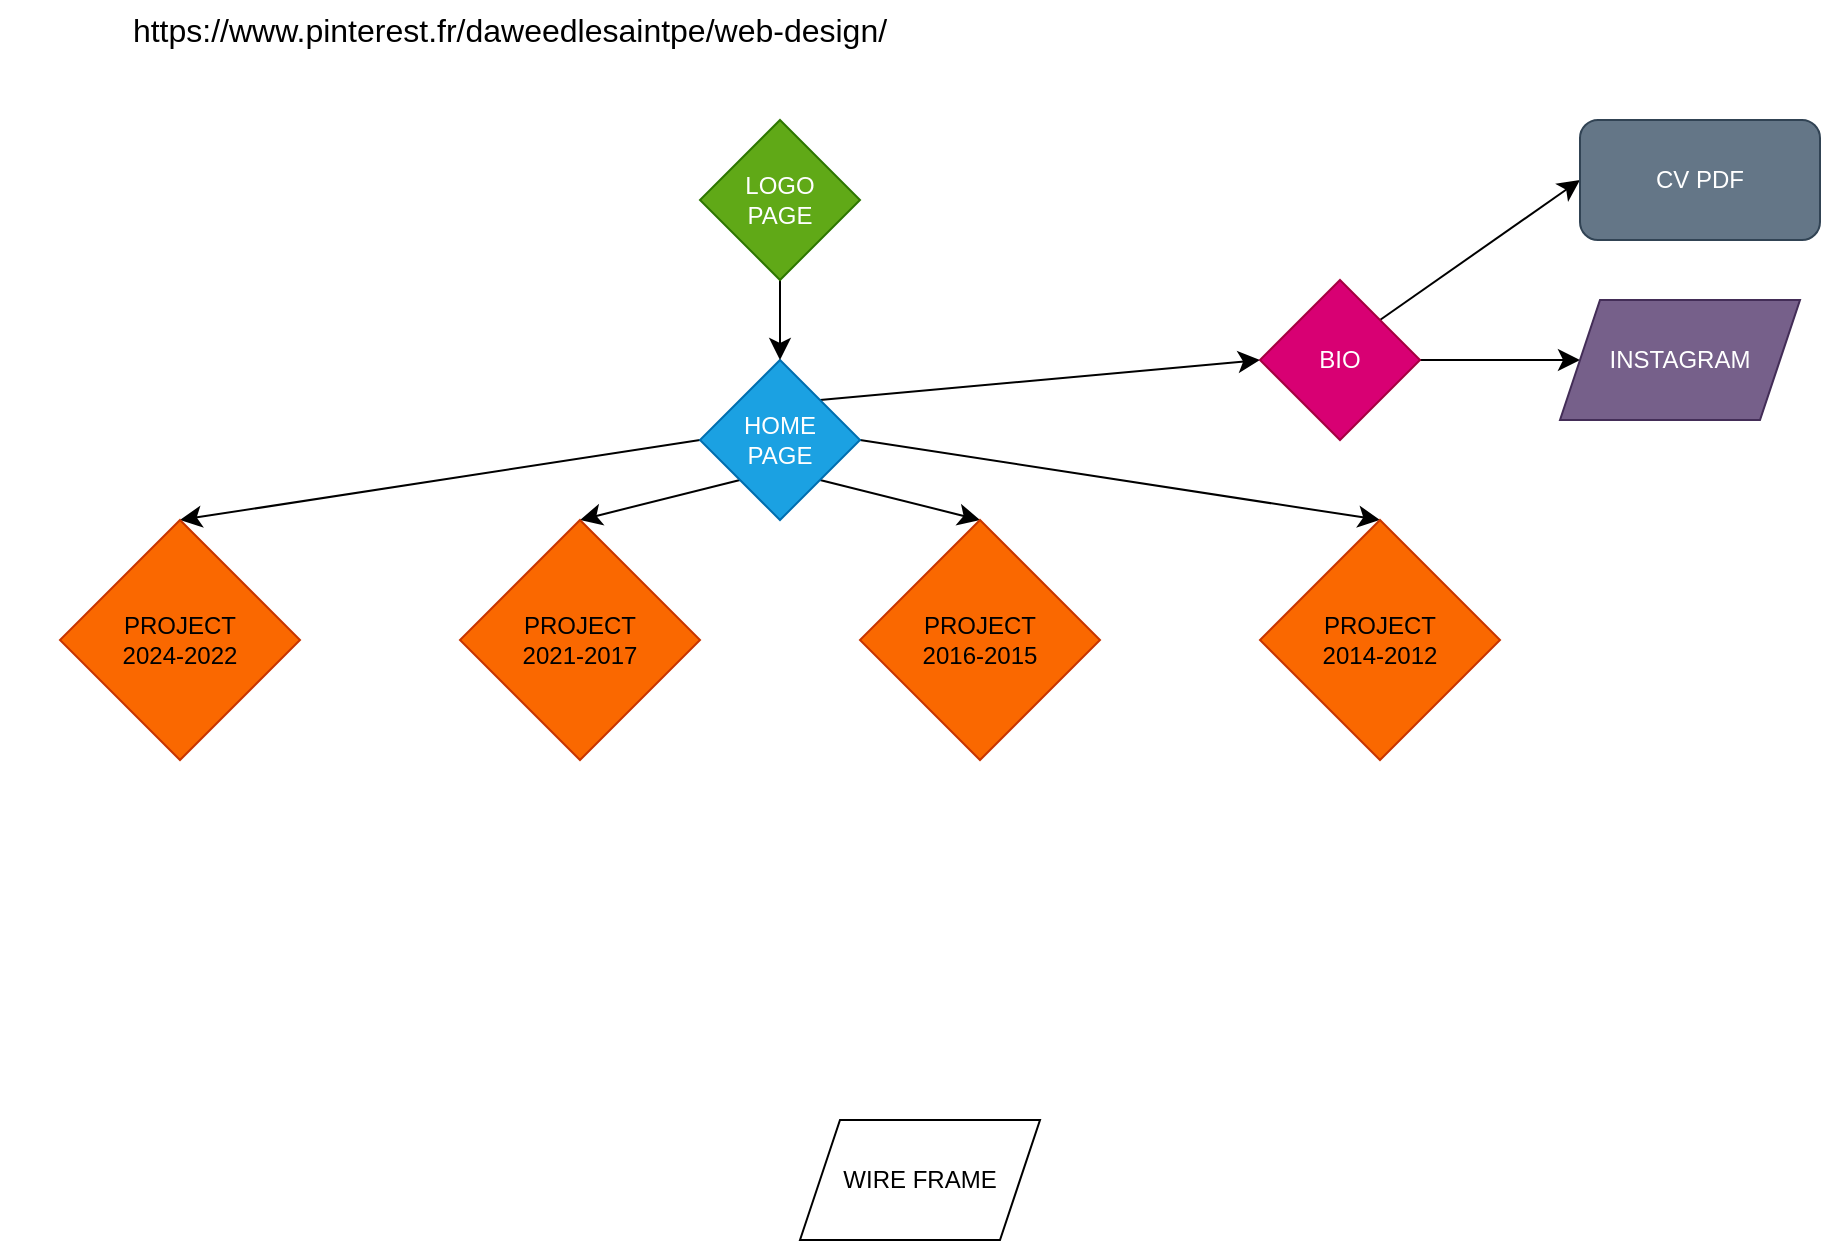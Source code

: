 <mxfile version="24.5.3" type="device">
  <diagram name="Page-1" id="IkxKJkdX--L61CE8ZRZl">
    <mxGraphModel dx="1050" dy="621" grid="1" gridSize="10" guides="1" tooltips="1" connect="1" arrows="1" fold="1" page="1" pageScale="1" pageWidth="1169" pageHeight="827" math="0" shadow="0">
      <root>
        <mxCell id="0" />
        <mxCell id="1" parent="0" />
        <mxCell id="5IE1w3P0u9trT_t2EDOO-10" style="edgeStyle=none;curved=1;rounded=0;orthogonalLoop=1;jettySize=auto;html=1;exitX=0;exitY=0.5;exitDx=0;exitDy=0;entryX=0.5;entryY=0;entryDx=0;entryDy=0;fontSize=12;startSize=8;endSize=8;" parent="1" source="5IE1w3P0u9trT_t2EDOO-1" target="5IE1w3P0u9trT_t2EDOO-4" edge="1">
          <mxGeometry relative="1" as="geometry" />
        </mxCell>
        <mxCell id="5IE1w3P0u9trT_t2EDOO-11" style="edgeStyle=none;curved=1;rounded=0;orthogonalLoop=1;jettySize=auto;html=1;exitX=0;exitY=1;exitDx=0;exitDy=0;entryX=0.5;entryY=0;entryDx=0;entryDy=0;fontSize=12;startSize=8;endSize=8;" parent="1" source="5IE1w3P0u9trT_t2EDOO-1" target="5IE1w3P0u9trT_t2EDOO-7" edge="1">
          <mxGeometry relative="1" as="geometry" />
        </mxCell>
        <mxCell id="5IE1w3P0u9trT_t2EDOO-13" style="edgeStyle=none;curved=1;rounded=0;orthogonalLoop=1;jettySize=auto;html=1;exitX=1;exitY=1;exitDx=0;exitDy=0;entryX=0.5;entryY=0;entryDx=0;entryDy=0;fontSize=12;startSize=8;endSize=8;" parent="1" source="5IE1w3P0u9trT_t2EDOO-1" target="5IE1w3P0u9trT_t2EDOO-8" edge="1">
          <mxGeometry relative="1" as="geometry" />
        </mxCell>
        <mxCell id="5IE1w3P0u9trT_t2EDOO-14" style="edgeStyle=none;curved=1;rounded=0;orthogonalLoop=1;jettySize=auto;html=1;exitX=1;exitY=0.5;exitDx=0;exitDy=0;entryX=0.5;entryY=0;entryDx=0;entryDy=0;fontSize=12;startSize=8;endSize=8;" parent="1" source="5IE1w3P0u9trT_t2EDOO-1" target="5IE1w3P0u9trT_t2EDOO-9" edge="1">
          <mxGeometry relative="1" as="geometry" />
        </mxCell>
        <mxCell id="5IE1w3P0u9trT_t2EDOO-16" style="edgeStyle=none;curved=1;rounded=0;orthogonalLoop=1;jettySize=auto;html=1;exitX=1;exitY=0;exitDx=0;exitDy=0;entryX=0;entryY=0.5;entryDx=0;entryDy=0;fontSize=12;startSize=8;endSize=8;" parent="1" source="5IE1w3P0u9trT_t2EDOO-1" target="5IE1w3P0u9trT_t2EDOO-15" edge="1">
          <mxGeometry relative="1" as="geometry" />
        </mxCell>
        <mxCell id="5IE1w3P0u9trT_t2EDOO-1" value="HOME&lt;div&gt;PAGE&lt;/div&gt;" style="rhombus;whiteSpace=wrap;html=1;fillColor=#1ba1e2;fontColor=#ffffff;strokeColor=#006EAF;" parent="1" vertex="1">
          <mxGeometry x="360" y="200" width="80" height="80" as="geometry" />
        </mxCell>
        <mxCell id="5IE1w3P0u9trT_t2EDOO-3" style="edgeStyle=none;curved=1;rounded=0;orthogonalLoop=1;jettySize=auto;html=1;exitX=0.5;exitY=1;exitDx=0;exitDy=0;entryX=0.5;entryY=0;entryDx=0;entryDy=0;fontSize=12;startSize=8;endSize=8;" parent="1" source="5IE1w3P0u9trT_t2EDOO-2" target="5IE1w3P0u9trT_t2EDOO-1" edge="1">
          <mxGeometry relative="1" as="geometry" />
        </mxCell>
        <mxCell id="5IE1w3P0u9trT_t2EDOO-2" value="LOGO&lt;div&gt;PAGE&lt;/div&gt;" style="rhombus;whiteSpace=wrap;html=1;fillColor=#60a917;fontColor=#ffffff;strokeColor=#2D7600;" parent="1" vertex="1">
          <mxGeometry x="360" y="80" width="80" height="80" as="geometry" />
        </mxCell>
        <mxCell id="5IE1w3P0u9trT_t2EDOO-4" value="PROJECT&lt;div&gt;2024-2022&lt;/div&gt;" style="rhombus;whiteSpace=wrap;html=1;fillColor=#fa6800;fontColor=#000000;strokeColor=#C73500;" parent="1" vertex="1">
          <mxGeometry x="40" y="280" width="120" height="120" as="geometry" />
        </mxCell>
        <mxCell id="5IE1w3P0u9trT_t2EDOO-7" value="PROJECT&lt;div&gt;2021-2017&lt;/div&gt;" style="rhombus;whiteSpace=wrap;html=1;fillColor=#fa6800;fontColor=#000000;strokeColor=#C73500;" parent="1" vertex="1">
          <mxGeometry x="240" y="280" width="120" height="120" as="geometry" />
        </mxCell>
        <mxCell id="5IE1w3P0u9trT_t2EDOO-8" value="PROJECT&lt;div&gt;2016-2015&lt;/div&gt;" style="rhombus;whiteSpace=wrap;html=1;fillColor=#fa6800;fontColor=#000000;strokeColor=#C73500;" parent="1" vertex="1">
          <mxGeometry x="440" y="280" width="120" height="120" as="geometry" />
        </mxCell>
        <mxCell id="5IE1w3P0u9trT_t2EDOO-9" value="PROJECT&lt;div&gt;2014-2012&lt;/div&gt;" style="rhombus;whiteSpace=wrap;html=1;fillColor=#fa6800;fontColor=#000000;strokeColor=#C73500;" parent="1" vertex="1">
          <mxGeometry x="640" y="280" width="120" height="120" as="geometry" />
        </mxCell>
        <mxCell id="5IE1w3P0u9trT_t2EDOO-19" style="edgeStyle=none;curved=1;rounded=0;orthogonalLoop=1;jettySize=auto;html=1;exitX=1;exitY=0;exitDx=0;exitDy=0;entryX=0;entryY=0.5;entryDx=0;entryDy=0;fontSize=12;startSize=8;endSize=8;" parent="1" source="5IE1w3P0u9trT_t2EDOO-15" target="5IE1w3P0u9trT_t2EDOO-17" edge="1">
          <mxGeometry relative="1" as="geometry" />
        </mxCell>
        <mxCell id="5IE1w3P0u9trT_t2EDOO-20" style="edgeStyle=none;curved=1;rounded=0;orthogonalLoop=1;jettySize=auto;html=1;exitX=1;exitY=0.5;exitDx=0;exitDy=0;entryX=0;entryY=0.5;entryDx=0;entryDy=0;fontSize=12;startSize=8;endSize=8;" parent="1" source="5IE1w3P0u9trT_t2EDOO-15" target="5IE1w3P0u9trT_t2EDOO-18" edge="1">
          <mxGeometry relative="1" as="geometry" />
        </mxCell>
        <mxCell id="5IE1w3P0u9trT_t2EDOO-15" value="BIO" style="rhombus;whiteSpace=wrap;html=1;fillColor=#d80073;fontColor=#ffffff;strokeColor=#A50040;" parent="1" vertex="1">
          <mxGeometry x="640" y="160" width="80" height="80" as="geometry" />
        </mxCell>
        <mxCell id="5IE1w3P0u9trT_t2EDOO-17" value="CV PDF" style="rounded=1;whiteSpace=wrap;html=1;fillColor=#647687;strokeColor=#314354;fontColor=#ffffff;" parent="1" vertex="1">
          <mxGeometry x="800" y="80" width="120" height="60" as="geometry" />
        </mxCell>
        <mxCell id="5IE1w3P0u9trT_t2EDOO-18" value="INSTAGRAM" style="shape=parallelogram;perimeter=parallelogramPerimeter;whiteSpace=wrap;html=1;fixedSize=1;fillColor=#76608a;strokeColor=#432D57;fontColor=#ffffff;" parent="1" vertex="1">
          <mxGeometry x="790" y="170" width="120" height="60" as="geometry" />
        </mxCell>
        <mxCell id="t1tFbK2gKZdnnJyqFHD8-1" value="https://www.pinterest.fr/daweedlesaintpe/web-design/" style="text;html=1;align=center;verticalAlign=middle;whiteSpace=wrap;rounded=0;fontSize=16;" parent="1" vertex="1">
          <mxGeometry x="10" y="20" width="510" height="30" as="geometry" />
        </mxCell>
        <mxCell id="AaZFqslJdvkd4EaA3iA9-1" value="WIRE FRAME" style="shape=parallelogram;perimeter=parallelogramPerimeter;whiteSpace=wrap;html=1;fixedSize=1;" vertex="1" parent="1">
          <mxGeometry x="410" y="580" width="120" height="60" as="geometry" />
        </mxCell>
      </root>
    </mxGraphModel>
  </diagram>
</mxfile>
